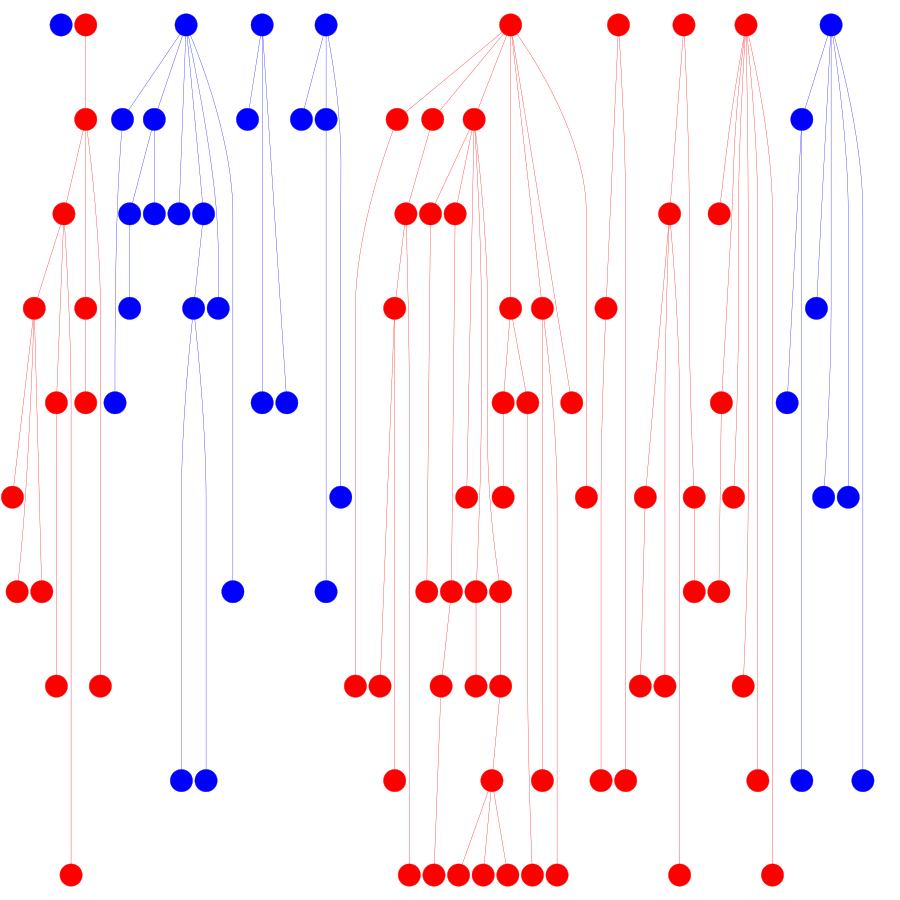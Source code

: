 graph genealogy {
graph [nodesep = 0.1];
graph [ranksep = 1];
graph [ratio = fill];
graph [size = 6];
node [style = filled];
node [shape = point];
node [width = 1];
node [height = 1];
edge [penwidth = 1];
"0:0" [ label="2" color="#0000FF"];
"0:1" [ label="5" color="#FF0000"];
"0:1" -- "1:0" [ color="#FF0000"];
"0:2" [ label="2" color="#0000FF"];
"0:2" -- "1:5" [ color="#0000FF"];
"0:2" -- "1:9" [ color="#0000FF"];
"0:2" -- "2:5" [ color="#0000FF"];
"0:2" -- "2:6" [ color="#0000FF"];
"0:2" -- "3:1" [ color="#0000FF"];
"0:2" -- "6:6" [ color="#0000FF"];
"0:3" [ label="2" color="#0000FF"];
"0:3" -- "1:4" [ color="#0000FF"];
"0:3" -- "4:6" [ color="#0000FF"];
"0:3" -- "4:9" [ color="#0000FF"];
"0:4" [ label="2" color="#0000FF"];
"0:4" -- "1:1" [ color="#0000FF"];
"0:4" -- "1:8" [ color="#0000FF"];
"0:4" -- "5:5" [ color="#0000FF"];
"0:5" [ label="5" color="#FF0000"];
"0:5" -- "1:2" [ color="#FF0000"];
"0:5" -- "1:3" [ color="#FF0000"];
"0:5" -- "1:7" [ color="#FF0000"];
"0:5" -- "3:0" [ color="#FF0000"];
"0:5" -- "3:3" [ color="#FF0000"];
"0:5" -- "4:1" [ color="#FF0000"];
"0:5" -- "5:0" [ color="#FF0000"];
"0:6" [ label="5" color="#FF0000"];
"0:6" -- "3:8" [ color="#FF0000"];
"0:6" -- "8:7" [ color="#FF0000"];
"0:7" [ label="5" color="#FF0000"];
"0:7" -- "2:7" [ color="#FF0000"];
"0:7" -- "5:4" [ color="#FF0000"];
"0:8" [ label="5" color="#FF0000"];
"0:8" -- "2:2" [ color="#FF0000"];
"0:8" -- "4:3" [ color="#FF0000"];
"0:8" -- "5:1" [ color="#FF0000"];
"0:8" -- "7:0" [ color="#FF0000"];
"0:8" -- "8:5" [ color="#FF0000"];
"0:8" -- "9:6" [ color="#FF0000"];
"0:9" [ label="2" color="#0000FF"];
"0:9" -- "1:6" [ color="#0000FF"];
"0:9" -- "3:7" [ color="#0000FF"];
"0:9" -- "5:3" [ color="#0000FF"];
"0:9" -- "5:6" [ color="#0000FF"];
"0:9" -- "8:6" [ color="#0000FF"];
"1:0" [ label="5" color="#FF0000"];
"1:0" -- "2:3" [ color="#FF0000"];
"1:0" -- "3:4" [ color="#FF0000"];
"1:0" -- "7:3" [ color="#FF0000"];
"1:1" [ label="2" color="#0000FF"];
"1:2" [ label="5" color="#FF0000"];
"1:2" -- "7:5" [ color="#FF0000"];
"1:3" [ label="5" color="#FF0000"];
"1:3" -- "2:0" [ color="#FF0000"];
"1:4" [ label="2" color="#0000FF"];
"1:5" [ label="2" color="#0000FF"];
"1:5" -- "4:0" [ color="#0000FF"];
"1:6" [ label="2" color="#0000FF"];
"1:6" -- "4:2" [ color="#0000FF"];
"1:6" -- "8:4" [ color="#0000FF"];
"1:7" [ label="5" color="#FF0000"];
"1:7" -- "2:8" [ color="#FF0000"];
"1:7" -- "2:9" [ color="#FF0000"];
"1:7" -- "5:7" [ color="#FF0000"];
"1:7" -- "6:4" [ color="#FF0000"];
"1:7" -- "6:9" [ color="#FF0000"];
"1:8" [ label="2" color="#0000FF"];
"1:8" -- "6:7" [ color="#0000FF"];
"1:9" [ label="2" color="#0000FF"];
"1:9" -- "2:1" [ color="#0000FF"];
"1:9" -- "2:4" [ color="#0000FF"];
"2:0" [ label="5" color="#FF0000"];
"2:0" -- "3:2" [ color="#FF0000"];
"2:0" -- "9:1" [ color="#FF0000"];
"2:1" [ label="2" color="#0000FF"];
"2:1" -- "3:9" [ color="#0000FF"];
"2:2" [ label="5" color="#FF0000"];
"2:3" [ label="5" color="#FF0000"];
"2:3" -- "3:6" [ color="#FF0000"];
"2:3" -- "4:4" [ color="#FF0000"];
"2:3" -- "9:0" [ color="#FF0000"];
"2:4" [ label="2" color="#0000FF"];
"2:5" [ label="2" color="#0000FF"];
"2:6" [ label="2" color="#0000FF"];
"2:6" -- "3:5" [ color="#0000FF"];
"2:7" [ label="5" color="#FF0000"];
"2:7" -- "5:2" [ color="#FF0000"];
"2:7" -- "7:8" [ color="#FF0000"];
"2:7" -- "9:2" [ color="#FF0000"];
"2:8" [ label="5" color="#FF0000"];
"2:8" -- "6:2" [ color="#FF0000"];
"2:9" [ label="5" color="#FF0000"];
"2:9" -- "6:3" [ color="#FF0000"];
"3:0" [ label="5" color="#FF0000"];
"3:0" -- "4:7" [ color="#FF0000"];
"3:0" -- "4:8" [ color="#FF0000"];
"3:1" [ label="2" color="#0000FF"];
"3:2" [ label="5" color="#FF0000"];
"3:2" -- "7:6" [ color="#FF0000"];
"3:2" -- "8:1" [ color="#FF0000"];
"3:3" [ label="5" color="#FF0000"];
"3:3" -- "8:9" [ color="#FF0000"];
"3:3" -- "9:7" [ color="#FF0000"];
"3:4" [ label="5" color="#FF0000"];
"3:4" -- "4:5" [ color="#FF0000"];
"3:5" [ label="2" color="#0000FF"];
"3:5" -- "8:0" [ color="#0000FF"];
"3:5" -- "8:2" [ color="#0000FF"];
"3:6" [ label="5" color="#FF0000"];
"3:6" -- "5:8" [ color="#FF0000"];
"3:6" -- "6:5" [ color="#FF0000"];
"3:6" -- "6:8" [ color="#FF0000"];
"3:7" [ label="2" color="#0000FF"];
"3:8" [ label="5" color="#FF0000"];
"3:8" -- "8:3" [ color="#FF0000"];
"3:9" [ label="2" color="#0000FF"];
"4:0" [ label="2" color="#0000FF"];
"4:1" [ label="5" color="#FF0000"];
"4:2" [ label="2" color="#0000FF"];
"4:3" [ label="5" color="#FF0000"];
"4:3" -- "6:0" [ color="#FF0000"];
"4:4" [ label="5" color="#FF0000"];
"4:4" -- "7:9" [ color="#FF0000"];
"4:5" [ label="5" color="#FF0000"];
"4:6" [ label="2" color="#0000FF"];
"4:7" [ label="5" color="#FF0000"];
"4:7" -- "5:9" [ color="#FF0000"];
"4:8" [ label="5" color="#FF0000"];
"4:8" -- "9:4" [ color="#FF0000"];
"4:9" [ label="2" color="#0000FF"];
"5:0" [ label="5" color="#FF0000"];
"5:1" [ label="5" color="#FF0000"];
"5:2" [ label="5" color="#FF0000"];
"5:2" -- "7:1" [ color="#FF0000"];
"5:3" [ label="2" color="#0000FF"];
"5:4" [ label="5" color="#FF0000"];
"5:4" -- "6:1" [ color="#FF0000"];
"5:5" [ label="2" color="#0000FF"];
"5:6" [ label="2" color="#0000FF"];
"5:7" [ label="5" color="#FF0000"];
"5:8" [ label="5" color="#FF0000"];
"5:9" [ label="5" color="#FF0000"];
"6:0" [ label="5" color="#FF0000"];
"6:1" [ label="5" color="#FF0000"];
"6:2" [ label="5" color="#FF0000"];
"6:3" [ label="5" color="#FF0000"];
"6:3" -- "7:2" [ color="#FF0000"];
"6:4" [ label="5" color="#FF0000"];
"6:4" -- "7:7" [ color="#FF0000"];
"6:5" [ label="5" color="#FF0000"];
"6:6" [ label="2" color="#0000FF"];
"6:7" [ label="2" color="#0000FF"];
"6:8" [ label="5" color="#FF0000"];
"6:9" [ label="5" color="#FF0000"];
"6:9" -- "7:4" [ color="#FF0000"];
"7:0" [ label="5" color="#FF0000"];
"7:1" [ label="5" color="#FF0000"];
"7:2" [ label="5" color="#FF0000"];
"7:2" -- "9:3" [ color="#FF0000"];
"7:3" [ label="5" color="#FF0000"];
"7:4" [ label="5" color="#FF0000"];
"7:4" -- "8:8" [ color="#FF0000"];
"7:5" [ label="5" color="#FF0000"];
"7:6" [ label="5" color="#FF0000"];
"7:7" [ label="5" color="#FF0000"];
"7:8" [ label="5" color="#FF0000"];
"7:9" [ label="5" color="#FF0000"];
"8:0" [ label="2" color="#0000FF"];
"8:1" [ label="5" color="#FF0000"];
"8:2" [ label="2" color="#0000FF"];
"8:3" [ label="5" color="#FF0000"];
"8:4" [ label="2" color="#0000FF"];
"8:5" [ label="5" color="#FF0000"];
"8:6" [ label="2" color="#0000FF"];
"8:7" [ label="5" color="#FF0000"];
"8:8" [ label="5" color="#FF0000"];
"8:8" -- "9:5" [ color="#FF0000"];
"8:8" -- "9:8" [ color="#FF0000"];
"8:8" -- "9:9" [ color="#FF0000"];
"8:9" [ label="5" color="#FF0000"];
"9:0" [ label="5" color="#FF0000"];
"9:1" [ label="5" color="#FF0000"];
"9:2" [ label="5" color="#FF0000"];
"9:3" [ label="5" color="#FF0000"];
"9:4" [ label="5" color="#FF0000"];
"9:5" [ label="5" color="#FF0000"];
"9:6" [ label="5" color="#FF0000"];
"9:7" [ label="5" color="#FF0000"];
"9:8" [ label="5" color="#FF0000"];
"9:9" [ label="5" color="#FF0000"];
subgraph ranks {
node[style=invis];edge[style=invis];
"rank:0" -- "rank:1" -- "rank:2" -- "rank:3" -- "rank:4" -- "rank:5" -- "rank:6" -- "rank:7" -- "rank:8" -- "rank:9";
}
{rank=same;"rank:0";"0:0";"0:1";"0:2";"0:3";"0:4";"0:5";"0:6";"0:7";"0:8";"0:9";};
{rank=same;"rank:1";"1:0";"1:1";"1:2";"1:3";"1:4";"1:5";"1:6";"1:7";"1:8";"1:9";};
{rank=same;"rank:2";"2:0";"2:1";"2:2";"2:3";"2:4";"2:5";"2:6";"2:7";"2:8";"2:9";};
{rank=same;"rank:3";"3:0";"3:1";"3:2";"3:3";"3:4";"3:5";"3:6";"3:7";"3:8";"3:9";};
{rank=same;"rank:4";"4:0";"4:1";"4:2";"4:3";"4:4";"4:5";"4:6";"4:7";"4:8";"4:9";};
{rank=same;"rank:5";"5:0";"5:1";"5:2";"5:3";"5:4";"5:5";"5:6";"5:7";"5:8";"5:9";};
{rank=same;"rank:6";"6:0";"6:1";"6:2";"6:3";"6:4";"6:5";"6:6";"6:7";"6:8";"6:9";};
{rank=same;"rank:7";"7:0";"7:1";"7:2";"7:3";"7:4";"7:5";"7:6";"7:7";"7:8";"7:9";};
{rank=same;"rank:8";"8:0";"8:1";"8:2";"8:3";"8:4";"8:5";"8:6";"8:7";"8:8";"8:9";};
{rank=same;"rank:9";"9:0";"9:1";"9:2";"9:3";"9:4";"9:5";"9:6";"9:7";"9:8";"9:9";};
}
